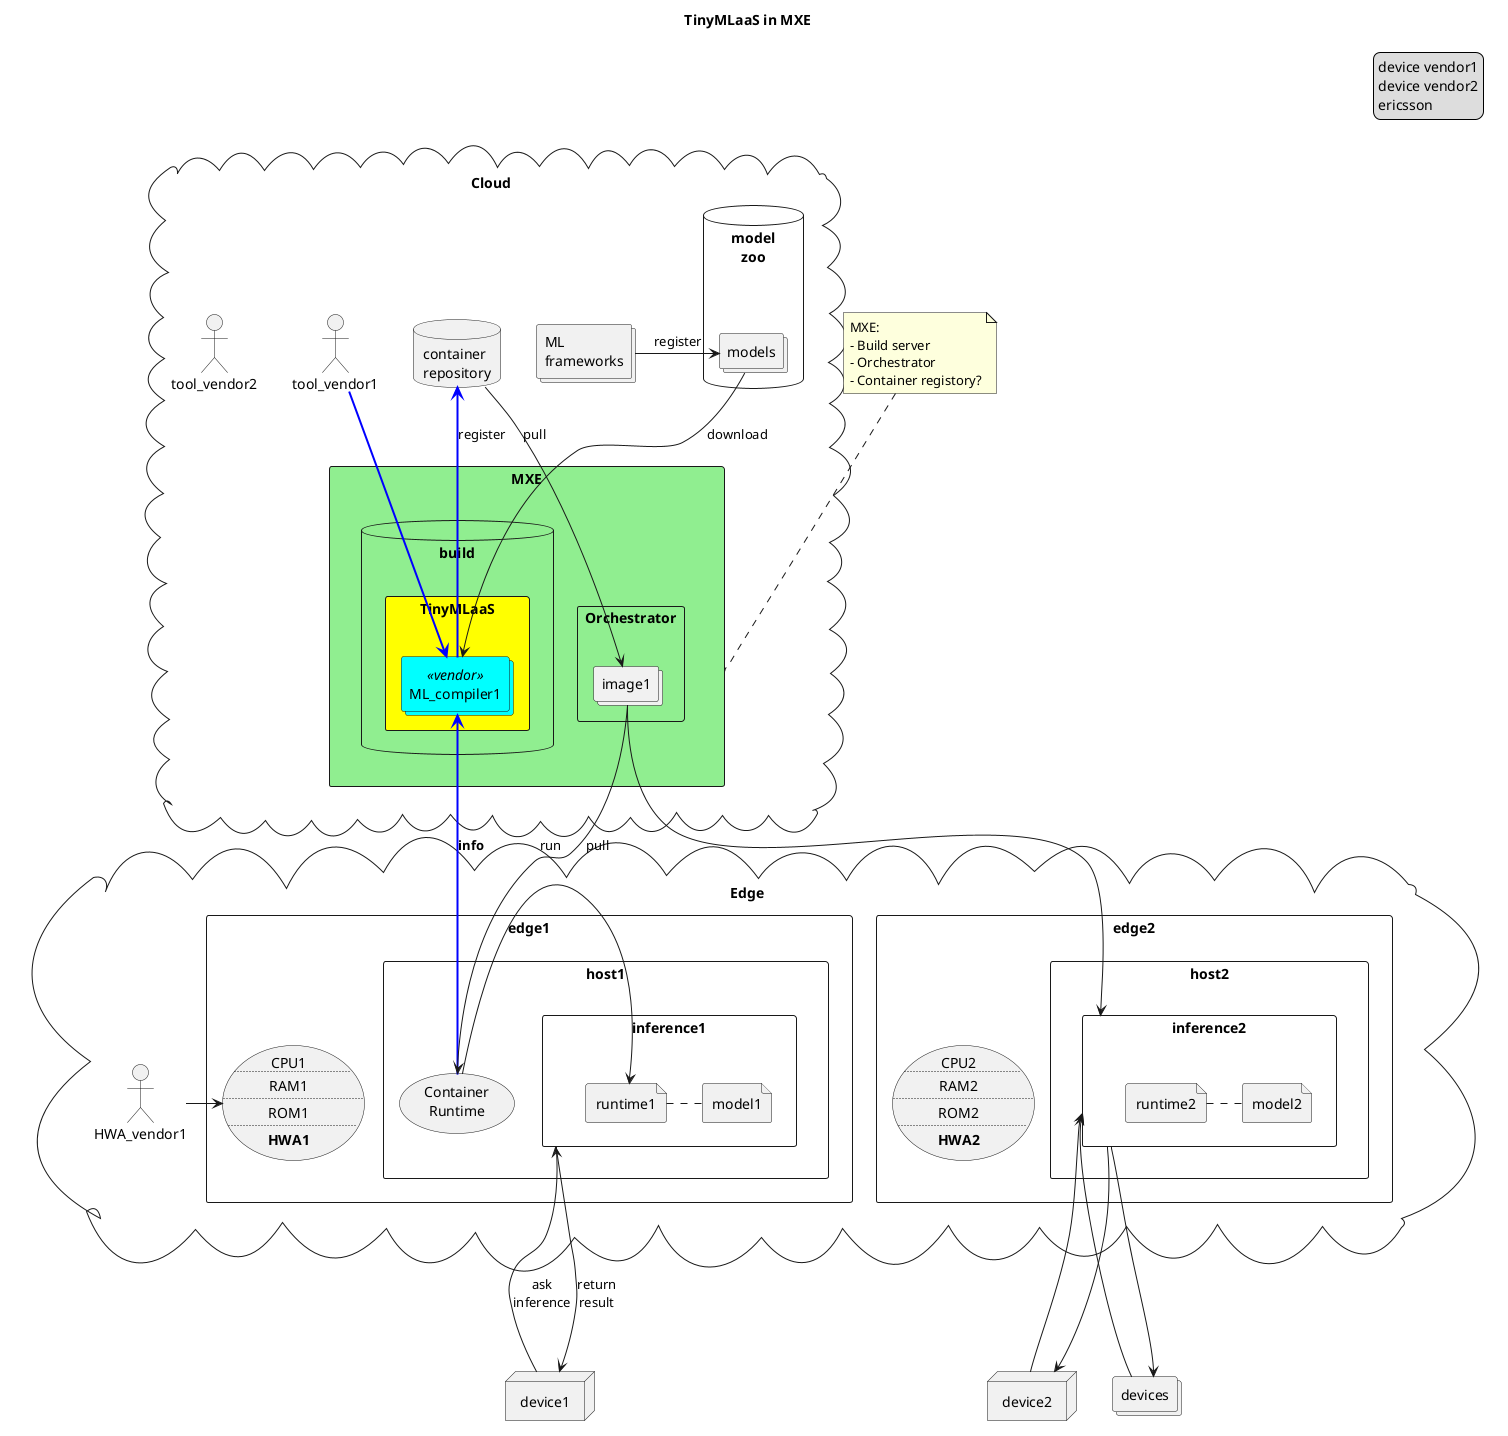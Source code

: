 @startuml

title TinyMLaaS in MXE

cloud Cloud {
        collections "ML\nframeworks" as mlf
        database model\nzoo {
                collections models
        }
        database "container\nrepository" as container_repository
        mlf -left-> models : register

actor tool_vendor1
actor tool_vendor2

       Rectangle MXE #lightgreen {
		database build {
                	rectangle TinyMLaaS #yellow {
                	        collections ML_compiler1 <<vendor>> #Aqua

				tool_vendor1 -[#blue,bold]down-> ML_compiler1
                	}
		}
                rectangle Orchestrator {
                        collections image1
                }
                ML_compiler1 -[#blue,bold]> container_repository : register
	        ML_compiler1 <-up- models : download
        }

}

note top of MXE
MXE:
- Build server
- Orchestrator
- Container registory?
end note

cloud Edge {
	Actor HWA_vendor1

        container_repository -down-> image1 : pull

        rectangle edge1 {
                rectangle host1 {
                        (Container\nRuntime) as containerd
                        rectangle inference1 {
                                file model1
                                file runtime1
                                runtime1 .right. model1
                        }
                }
                usecase HW1 as "CPU1
                        ..
                        RAM1
                        ..
                        ROM1
                        ..
                        **HWA1**"

		HWA_vendor1 -> HW1
        }

        containerd -[#blue,bold]up-> ML_compiler1 : **info**
        image1 -down-> containerd : pull
        containerd -> runtime1 : run

        rectangle edge2 {
                rectangle host2 {
                        rectangle inference2 {
                                file model2
                                file runtime2
                                runtime2 .right. model2
                        }
                }
                usecase HW2 as "CPU2
                        ..
                        RAM2
                        ..
                        ROM2
                        ..
                        **HWA2**"
        }

        image1 -down-> inference2
}

node device1
node device2
collections devices

device1 -up-> inference1 : ask\ninference
device1 <-up-- inference1 : return\nresult

device2 -up-> inference2
device2 <-up-- inference2

devices -up-> inference2
devices <-up-- inference2

legend top right
device vendor1
device vendor2
ericsson
end legend


@enduml
